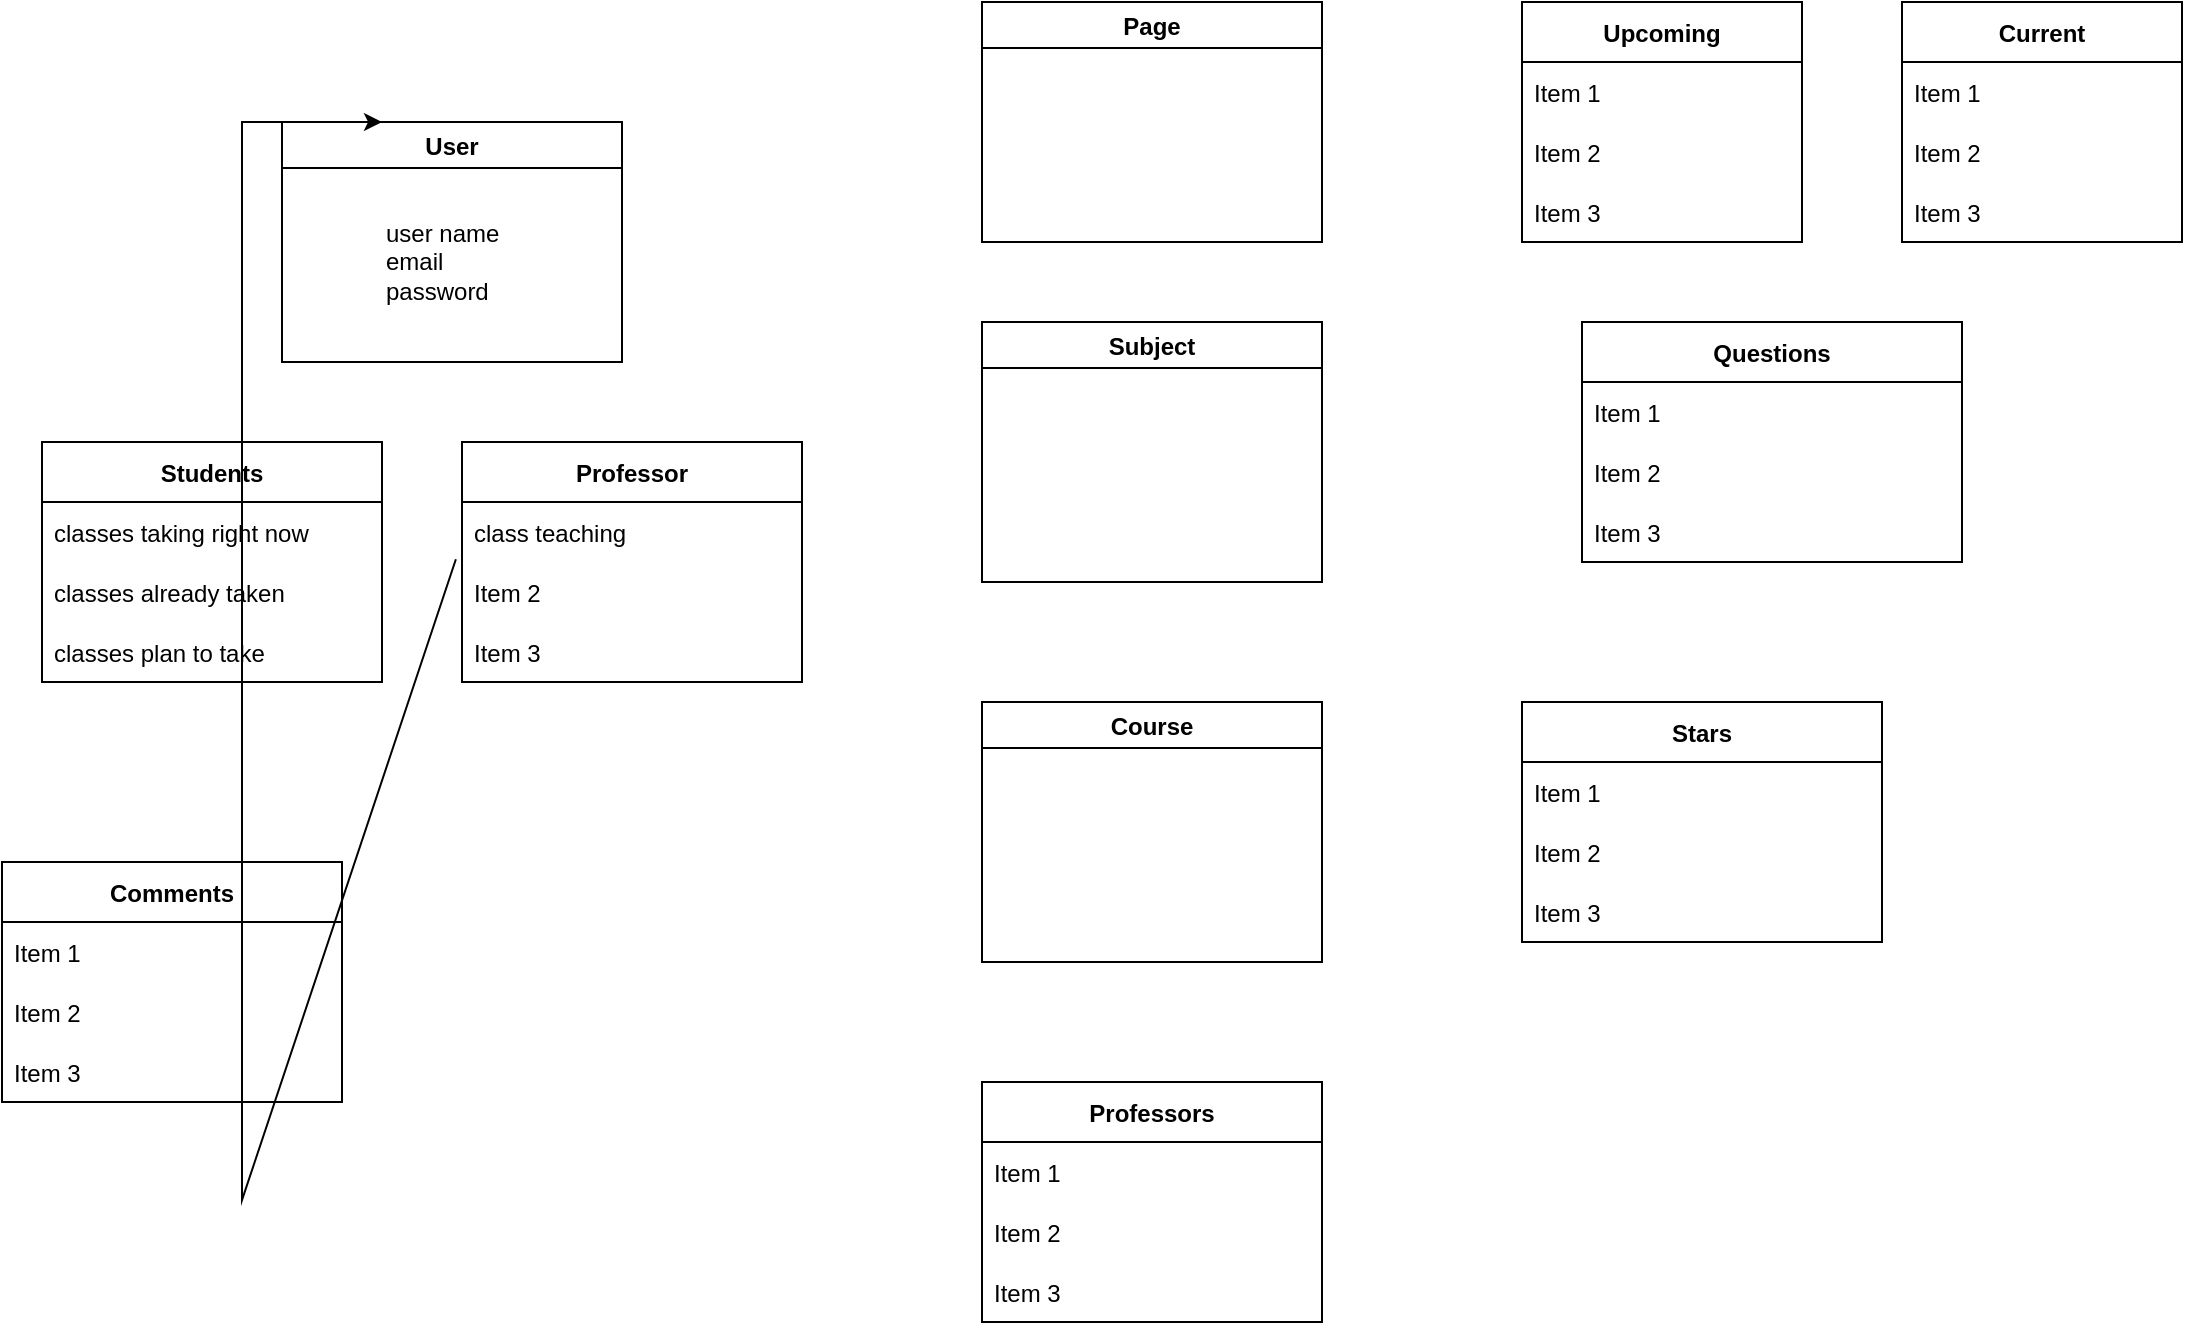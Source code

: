 <mxfile version="20.4.0" type="github">
  <diagram id="fjUW5t_5JLLUhY-h7Qe-" name="Page-1">
    <mxGraphModel dx="1178" dy="832" grid="1" gridSize="10" guides="1" tooltips="1" connect="1" arrows="1" fold="1" page="1" pageScale="1" pageWidth="1169" pageHeight="827" math="0" shadow="0">
      <root>
        <mxCell id="0" />
        <mxCell id="1" parent="0" />
        <mxCell id="Rf-LpQRf5D3BdZ3Agsb2-2" value="User" style="swimlane;" parent="1" vertex="1">
          <mxGeometry x="160" y="100" width="170" height="120" as="geometry">
            <mxRectangle x="340" y="70" width="70" height="30" as="alternateBounds" />
          </mxGeometry>
        </mxCell>
        <mxCell id="Rf-LpQRf5D3BdZ3Agsb2-3" value="user name&lt;br&gt;email&lt;br&gt;password" style="text;html=1;align=left;verticalAlign=middle;resizable=0;points=[];autosize=1;strokeColor=none;fillColor=none;" parent="Rf-LpQRf5D3BdZ3Agsb2-2" vertex="1">
          <mxGeometry x="50" y="40" width="80" height="60" as="geometry" />
        </mxCell>
        <mxCell id="Rf-LpQRf5D3BdZ3Agsb2-4" value="Professor" style="swimlane;fontStyle=1;childLayout=stackLayout;horizontal=1;startSize=30;horizontalStack=0;resizeParent=1;resizeParentMax=0;resizeLast=0;collapsible=1;marginBottom=0;" parent="1" vertex="1">
          <mxGeometry x="250" y="260" width="170" height="120" as="geometry" />
        </mxCell>
        <mxCell id="Rf-LpQRf5D3BdZ3Agsb2-5" value="class teaching" style="text;strokeColor=none;fillColor=none;align=left;verticalAlign=middle;spacingLeft=4;spacingRight=4;overflow=hidden;points=[[0,0.5],[1,0.5]];portConstraint=eastwest;rotatable=0;" parent="Rf-LpQRf5D3BdZ3Agsb2-4" vertex="1">
          <mxGeometry y="30" width="170" height="30" as="geometry" />
        </mxCell>
        <mxCell id="Rf-LpQRf5D3BdZ3Agsb2-6" value="Item 2" style="text;strokeColor=none;fillColor=none;align=left;verticalAlign=middle;spacingLeft=4;spacingRight=4;overflow=hidden;points=[[0,0.5],[1,0.5]];portConstraint=eastwest;rotatable=0;" parent="Rf-LpQRf5D3BdZ3Agsb2-4" vertex="1">
          <mxGeometry y="60" width="170" height="30" as="geometry" />
        </mxCell>
        <mxCell id="Rf-LpQRf5D3BdZ3Agsb2-7" value="Item 3" style="text;strokeColor=none;fillColor=none;align=left;verticalAlign=middle;spacingLeft=4;spacingRight=4;overflow=hidden;points=[[0,0.5],[1,0.5]];portConstraint=eastwest;rotatable=0;" parent="Rf-LpQRf5D3BdZ3Agsb2-4" vertex="1">
          <mxGeometry y="90" width="170" height="30" as="geometry" />
        </mxCell>
        <mxCell id="Rf-LpQRf5D3BdZ3Agsb2-8" value="Students" style="swimlane;fontStyle=1;childLayout=stackLayout;horizontal=1;startSize=30;horizontalStack=0;resizeParent=1;resizeParentMax=0;resizeLast=0;collapsible=1;marginBottom=0;" parent="1" vertex="1">
          <mxGeometry x="40" y="260" width="170" height="120" as="geometry" />
        </mxCell>
        <mxCell id="Rf-LpQRf5D3BdZ3Agsb2-9" value="classes taking right now" style="text;strokeColor=none;fillColor=none;align=left;verticalAlign=middle;spacingLeft=4;spacingRight=4;overflow=hidden;points=[[0,0.5],[1,0.5]];portConstraint=eastwest;rotatable=0;" parent="Rf-LpQRf5D3BdZ3Agsb2-8" vertex="1">
          <mxGeometry y="30" width="170" height="30" as="geometry" />
        </mxCell>
        <mxCell id="Rf-LpQRf5D3BdZ3Agsb2-10" value="classes already taken" style="text;strokeColor=none;fillColor=none;align=left;verticalAlign=middle;spacingLeft=4;spacingRight=4;overflow=hidden;points=[[0,0.5],[1,0.5]];portConstraint=eastwest;rotatable=0;" parent="Rf-LpQRf5D3BdZ3Agsb2-8" vertex="1">
          <mxGeometry y="60" width="170" height="30" as="geometry" />
        </mxCell>
        <mxCell id="Rf-LpQRf5D3BdZ3Agsb2-11" value="classes plan to take" style="text;strokeColor=none;fillColor=none;align=left;verticalAlign=middle;spacingLeft=4;spacingRight=4;overflow=hidden;points=[[0,0.5],[1,0.5]];portConstraint=eastwest;rotatable=0;" parent="Rf-LpQRf5D3BdZ3Agsb2-8" vertex="1">
          <mxGeometry y="90" width="170" height="30" as="geometry" />
        </mxCell>
        <mxCell id="8ZfotOdyHAAZsfRwqun4-1" value="Page" style="swimlane;" parent="1" vertex="1">
          <mxGeometry x="510" y="40" width="170" height="120" as="geometry" />
        </mxCell>
        <mxCell id="kky1PcArdZweyAwJxnqO-1" value="Comments" style="swimlane;fontStyle=1;childLayout=stackLayout;horizontal=1;startSize=30;horizontalStack=0;resizeParent=1;resizeParentMax=0;resizeLast=0;collapsible=1;marginBottom=0;" parent="1" vertex="1">
          <mxGeometry x="20" y="470" width="170" height="120" as="geometry" />
        </mxCell>
        <mxCell id="kky1PcArdZweyAwJxnqO-2" value="Item 1" style="text;strokeColor=none;fillColor=none;align=left;verticalAlign=middle;spacingLeft=4;spacingRight=4;overflow=hidden;points=[[0,0.5],[1,0.5]];portConstraint=eastwest;rotatable=0;" parent="kky1PcArdZweyAwJxnqO-1" vertex="1">
          <mxGeometry y="30" width="170" height="30" as="geometry" />
        </mxCell>
        <mxCell id="kky1PcArdZweyAwJxnqO-3" value="Item 2" style="text;strokeColor=none;fillColor=none;align=left;verticalAlign=middle;spacingLeft=4;spacingRight=4;overflow=hidden;points=[[0,0.5],[1,0.5]];portConstraint=eastwest;rotatable=0;" parent="kky1PcArdZweyAwJxnqO-1" vertex="1">
          <mxGeometry y="60" width="170" height="30" as="geometry" />
        </mxCell>
        <mxCell id="kky1PcArdZweyAwJxnqO-4" value="Item 3" style="text;strokeColor=none;fillColor=none;align=left;verticalAlign=middle;spacingLeft=4;spacingRight=4;overflow=hidden;points=[[0,0.5],[1,0.5]];portConstraint=eastwest;rotatable=0;" parent="kky1PcArdZweyAwJxnqO-1" vertex="1">
          <mxGeometry y="90" width="170" height="30" as="geometry" />
        </mxCell>
        <mxCell id="Z6ECKYtboV5xlG9ciu33-1" value="Subject" style="swimlane;startSize=23;" parent="1" vertex="1">
          <mxGeometry x="510" y="200" width="170" height="130" as="geometry" />
        </mxCell>
        <mxCell id="kky1PcArdZweyAwJxnqO-5" value="Professors" style="swimlane;fontStyle=1;childLayout=stackLayout;horizontal=1;startSize=30;horizontalStack=0;resizeParent=1;resizeParentMax=0;resizeLast=0;collapsible=1;marginBottom=0;" parent="1" vertex="1">
          <mxGeometry x="510" y="580" width="170" height="120" as="geometry" />
        </mxCell>
        <mxCell id="kky1PcArdZweyAwJxnqO-6" value="Item 1" style="text;strokeColor=none;fillColor=none;align=left;verticalAlign=middle;spacingLeft=4;spacingRight=4;overflow=hidden;points=[[0,0.5],[1,0.5]];portConstraint=eastwest;rotatable=0;" parent="kky1PcArdZweyAwJxnqO-5" vertex="1">
          <mxGeometry y="30" width="170" height="30" as="geometry" />
        </mxCell>
        <mxCell id="kky1PcArdZweyAwJxnqO-7" value="Item 2" style="text;strokeColor=none;fillColor=none;align=left;verticalAlign=middle;spacingLeft=4;spacingRight=4;overflow=hidden;points=[[0,0.5],[1,0.5]];portConstraint=eastwest;rotatable=0;" parent="kky1PcArdZweyAwJxnqO-5" vertex="1">
          <mxGeometry y="60" width="170" height="30" as="geometry" />
        </mxCell>
        <mxCell id="kky1PcArdZweyAwJxnqO-8" value="Item 3" style="text;strokeColor=none;fillColor=none;align=left;verticalAlign=middle;spacingLeft=4;spacingRight=4;overflow=hidden;points=[[0,0.5],[1,0.5]];portConstraint=eastwest;rotatable=0;" parent="kky1PcArdZweyAwJxnqO-5" vertex="1">
          <mxGeometry y="90" width="170" height="30" as="geometry" />
        </mxCell>
        <mxCell id="Z6ECKYtboV5xlG9ciu33-2" value="Course" style="swimlane;" parent="1" vertex="1">
          <mxGeometry x="510" y="390" width="170" height="130" as="geometry" />
        </mxCell>
        <mxCell id="kky1PcArdZweyAwJxnqO-14" value="Questions" style="swimlane;fontStyle=1;childLayout=stackLayout;horizontal=1;startSize=30;horizontalStack=0;resizeParent=1;resizeParentMax=0;resizeLast=0;collapsible=1;marginBottom=0;" parent="1" vertex="1">
          <mxGeometry x="810" y="200" width="190" height="120" as="geometry" />
        </mxCell>
        <mxCell id="kky1PcArdZweyAwJxnqO-15" value="Item 1" style="text;strokeColor=none;fillColor=none;align=left;verticalAlign=middle;spacingLeft=4;spacingRight=4;overflow=hidden;points=[[0,0.5],[1,0.5]];portConstraint=eastwest;rotatable=0;" parent="kky1PcArdZweyAwJxnqO-14" vertex="1">
          <mxGeometry y="30" width="190" height="30" as="geometry" />
        </mxCell>
        <mxCell id="kky1PcArdZweyAwJxnqO-16" value="Item 2" style="text;strokeColor=none;fillColor=none;align=left;verticalAlign=middle;spacingLeft=4;spacingRight=4;overflow=hidden;points=[[0,0.5],[1,0.5]];portConstraint=eastwest;rotatable=0;" parent="kky1PcArdZweyAwJxnqO-14" vertex="1">
          <mxGeometry y="60" width="190" height="30" as="geometry" />
        </mxCell>
        <mxCell id="kky1PcArdZweyAwJxnqO-17" value="Item 3" style="text;strokeColor=none;fillColor=none;align=left;verticalAlign=middle;spacingLeft=4;spacingRight=4;overflow=hidden;points=[[0,0.5],[1,0.5]];portConstraint=eastwest;rotatable=0;" parent="kky1PcArdZweyAwJxnqO-14" vertex="1">
          <mxGeometry y="90" width="190" height="30" as="geometry" />
        </mxCell>
        <mxCell id="kky1PcArdZweyAwJxnqO-18" value="Upcoming" style="swimlane;fontStyle=1;childLayout=stackLayout;horizontal=1;startSize=30;horizontalStack=0;resizeParent=1;resizeParentMax=0;resizeLast=0;collapsible=1;marginBottom=0;" parent="1" vertex="1">
          <mxGeometry x="780" y="40" width="140" height="120" as="geometry" />
        </mxCell>
        <mxCell id="kky1PcArdZweyAwJxnqO-19" value="Item 1" style="text;strokeColor=none;fillColor=none;align=left;verticalAlign=middle;spacingLeft=4;spacingRight=4;overflow=hidden;points=[[0,0.5],[1,0.5]];portConstraint=eastwest;rotatable=0;" parent="kky1PcArdZweyAwJxnqO-18" vertex="1">
          <mxGeometry y="30" width="140" height="30" as="geometry" />
        </mxCell>
        <mxCell id="kky1PcArdZweyAwJxnqO-20" value="Item 2" style="text;strokeColor=none;fillColor=none;align=left;verticalAlign=middle;spacingLeft=4;spacingRight=4;overflow=hidden;points=[[0,0.5],[1,0.5]];portConstraint=eastwest;rotatable=0;" parent="kky1PcArdZweyAwJxnqO-18" vertex="1">
          <mxGeometry y="60" width="140" height="30" as="geometry" />
        </mxCell>
        <mxCell id="kky1PcArdZweyAwJxnqO-21" value="Item 3" style="text;strokeColor=none;fillColor=none;align=left;verticalAlign=middle;spacingLeft=4;spacingRight=4;overflow=hidden;points=[[0,0.5],[1,0.5]];portConstraint=eastwest;rotatable=0;" parent="kky1PcArdZweyAwJxnqO-18" vertex="1">
          <mxGeometry y="90" width="140" height="30" as="geometry" />
        </mxCell>
        <mxCell id="kky1PcArdZweyAwJxnqO-22" value="Current" style="swimlane;fontStyle=1;childLayout=stackLayout;horizontal=1;startSize=30;horizontalStack=0;resizeParent=1;resizeParentMax=0;resizeLast=0;collapsible=1;marginBottom=0;" parent="1" vertex="1">
          <mxGeometry x="970" y="40" width="140" height="120" as="geometry" />
        </mxCell>
        <mxCell id="kky1PcArdZweyAwJxnqO-23" value="Item 1" style="text;strokeColor=none;fillColor=none;align=left;verticalAlign=middle;spacingLeft=4;spacingRight=4;overflow=hidden;points=[[0,0.5],[1,0.5]];portConstraint=eastwest;rotatable=0;" parent="kky1PcArdZweyAwJxnqO-22" vertex="1">
          <mxGeometry y="30" width="140" height="30" as="geometry" />
        </mxCell>
        <mxCell id="kky1PcArdZweyAwJxnqO-24" value="Item 2" style="text;strokeColor=none;fillColor=none;align=left;verticalAlign=middle;spacingLeft=4;spacingRight=4;overflow=hidden;points=[[0,0.5],[1,0.5]];portConstraint=eastwest;rotatable=0;" parent="kky1PcArdZweyAwJxnqO-22" vertex="1">
          <mxGeometry y="60" width="140" height="30" as="geometry" />
        </mxCell>
        <mxCell id="kky1PcArdZweyAwJxnqO-25" value="Item 3" style="text;strokeColor=none;fillColor=none;align=left;verticalAlign=middle;spacingLeft=4;spacingRight=4;overflow=hidden;points=[[0,0.5],[1,0.5]];portConstraint=eastwest;rotatable=0;" parent="kky1PcArdZweyAwJxnqO-22" vertex="1">
          <mxGeometry y="90" width="140" height="30" as="geometry" />
        </mxCell>
        <mxCell id="kky1PcArdZweyAwJxnqO-27" value="Stars" style="swimlane;fontStyle=1;childLayout=stackLayout;horizontal=1;startSize=30;horizontalStack=0;resizeParent=1;resizeParentMax=0;resizeLast=0;collapsible=1;marginBottom=0;" parent="1" vertex="1">
          <mxGeometry x="780" y="390" width="180" height="120" as="geometry" />
        </mxCell>
        <mxCell id="kky1PcArdZweyAwJxnqO-28" value="Item 1" style="text;strokeColor=none;fillColor=none;align=left;verticalAlign=middle;spacingLeft=4;spacingRight=4;overflow=hidden;points=[[0,0.5],[1,0.5]];portConstraint=eastwest;rotatable=0;" parent="kky1PcArdZweyAwJxnqO-27" vertex="1">
          <mxGeometry y="30" width="180" height="30" as="geometry" />
        </mxCell>
        <mxCell id="kky1PcArdZweyAwJxnqO-29" value="Item 2" style="text;strokeColor=none;fillColor=none;align=left;verticalAlign=middle;spacingLeft=4;spacingRight=4;overflow=hidden;points=[[0,0.5],[1,0.5]];portConstraint=eastwest;rotatable=0;" parent="kky1PcArdZweyAwJxnqO-27" vertex="1">
          <mxGeometry y="60" width="180" height="30" as="geometry" />
        </mxCell>
        <mxCell id="kky1PcArdZweyAwJxnqO-30" value="Item 3" style="text;strokeColor=none;fillColor=none;align=left;verticalAlign=middle;spacingLeft=4;spacingRight=4;overflow=hidden;points=[[0,0.5],[1,0.5]];portConstraint=eastwest;rotatable=0;" parent="kky1PcArdZweyAwJxnqO-27" vertex="1">
          <mxGeometry y="90" width="180" height="30" as="geometry" />
        </mxCell>
        <mxCell id="kky1PcArdZweyAwJxnqO-32" value="" style="endArrow=classic;html=1;rounded=0;exitX=-0.018;exitY=-0.045;exitDx=0;exitDy=0;exitPerimeter=0;" edge="1" parent="1" source="Rf-LpQRf5D3BdZ3Agsb2-6">
          <mxGeometry width="50" height="50" relative="1" as="geometry">
            <mxPoint x="140" y="630" as="sourcePoint" />
            <mxPoint x="210" y="100" as="targetPoint" />
            <Array as="points">
              <mxPoint x="140" y="639" />
              <mxPoint x="140" y="100" />
            </Array>
          </mxGeometry>
        </mxCell>
      </root>
    </mxGraphModel>
  </diagram>
</mxfile>
